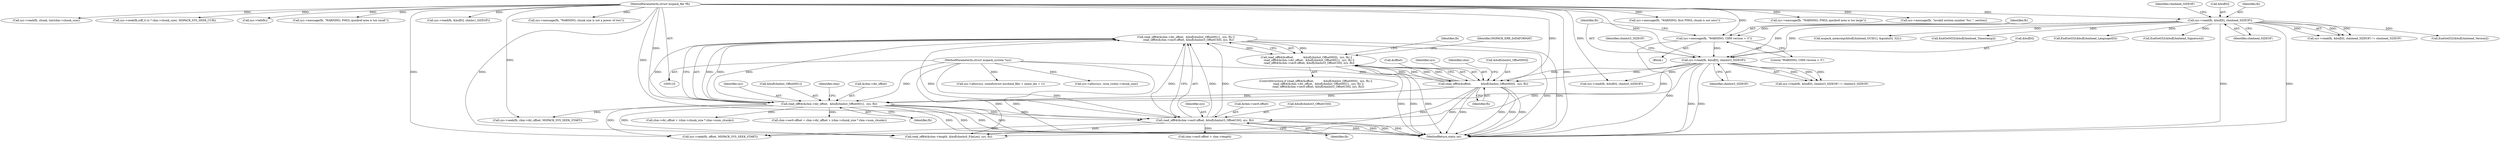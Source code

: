 digraph "0_libmspack_72e70a921f0f07fee748aec2274b30784e1d312a@API" {
"1000332" [label="(Call,read_off64(&chm->dir_offset,  &buf[chmhst_OffsetHS1],  sys, fh) ||\n      read_off64(&chm->sec0.offset, &buf[chmhst3_OffsetCS0], sys, fh))"];
"1000333" [label="(Call,read_off64(&chm->dir_offset,  &buf[chmhst_OffsetHS1],  sys, fh))"];
"1000310" [label="(Call,sys->read(fh, &buf[0], chmhst3_SIZEOF))"];
"1000305" [label="(Call,sys->message(fh, \"WARNING; CHM version > 3\"))"];
"1000233" [label="(Call,sys->read(fh, &buf[0], chmhead_SIZEOF))"];
"1000127" [label="(MethodParameterIn,struct mspack_file *fh)"];
"1000323" [label="(Call,read_off64(&offset,           &buf[chmhst_OffsetHS0],  sys, fh))"];
"1000126" [label="(MethodParameterIn,struct mspack_system *sys)"];
"1000344" [label="(Call,read_off64(&chm->sec0.offset, &buf[chmhst3_OffsetCS0], sys, fh))"];
"1000322" [label="(Call,read_off64(&offset,           &buf[chmhst_OffsetHS0],  sys, fh) ||\n      read_off64(&chm->dir_offset,  &buf[chmhst_OffsetHS1],  sys, fh) ||\n      read_off64(&chm->sec0.offset, &buf[chmhst3_OffsetCS0], sys, fh))"];
"1000312" [label="(Call,&buf[0])"];
"1000361" [label="(Call,sys->seek(fh, offset, MSPACK_SYS_SEEK_START))"];
"1000837" [label="(Call,sys->alloc(sys, sizeof(struct mschmd_file) + name_len + 1))"];
"1000234" [label="(Identifier,fh)"];
"1000351" [label="(Call,&buf[chmhst3_OffsetCS0])"];
"1000316" [label="(Identifier,chmhst3_SIZEOF)"];
"1000307" [label="(Literal,\"WARNING; CHM version > 3\")"];
"1000305" [label="(Call,sys->message(fh, \"WARNING; CHM version > 3\"))"];
"1000596" [label="(Call,sys->message(fh, \"WARNING; first PMGL chunk is not zero\"))"];
"1000744" [label="(Call,sys->message(fh, \"WARNING; PMGL quickref area is too large\"))"];
"1000126" [label="(MethodParameterIn,struct mspack_system *sys)"];
"1000826" [label="(Call,sys->message(fh, \"invalid section number '%u'.\", section))"];
"1000362" [label="(Identifier,fh)"];
"1000690" [label="(Call,sys->read(fh, chunk, (int)chm->chunk_size))"];
"1000324" [label="(Call,&offset)"];
"1000643" [label="(Call,sys->seek(fh,(off_t) (x * chm->chunk_size), MSPACK_SYS_SEEK_CUR))"];
"1000323" [label="(Call,read_off64(&offset,           &buf[chmhst_OffsetHS0],  sys, fh))"];
"1000423" [label="(Call,sys->tell(fh))"];
"1000317" [label="(Identifier,chmhst3_SIZEOF)"];
"1000306" [label="(Identifier,fh)"];
"1000726" [label="(Call,sys->message(fh, \"WARNING; PMGL quickref area is too small\"))"];
"1000330" [label="(Identifier,sys)"];
"1000370" [label="(Call,sys->read(fh, &buf[0], chmhs0_SIZEOF))"];
"1000233" [label="(Call,sys->read(fh, &buf[0], chmhead_SIZEOF))"];
"1000127" [label="(MethodParameterIn,struct mspack_file *fh)"];
"1000332" [label="(Call,read_off64(&chm->dir_offset,  &buf[chmhst_OffsetHS1],  sys, fh) ||\n      read_off64(&chm->sec0.offset, &buf[chmhst3_OffsetCS0], sys, fh))"];
"1000232" [label="(Call,sys->read(fh, &buf[0], chmhead_SIZEOF) != chmhead_SIZEOF)"];
"1000408" [label="(Call,sys->read(fh, &buf[0], chmhs1_SIZEOF))"];
"1000513" [label="(Call,chm->sec0.offset > chm->length)"];
"1000355" [label="(Identifier,sys)"];
"1000342" [label="(Identifier,sys)"];
"1000311" [label="(Identifier,fh)"];
"1000304" [label="(Block,)"];
"1000356" [label="(Identifier,fh)"];
"1000275" [label="(Call,EndGetI32(&buf[chmhead_Version]))"];
"1000495" [label="(Call,chm->sec0.offset = chm->dir_offset + (chm->chunk_size * chm->num_chunks))"];
"1000257" [label="(Call,mspack_memcmp(&buf[chmhead_GUID1], &guids[0], 32L))"];
"1000284" [label="(Call,EndGetM32(&buf[chmhead_Timestamp]))"];
"1000343" [label="(Identifier,fh)"];
"1000336" [label="(Identifier,chm)"];
"1000671" [label="(Call,sys->alloc(sys, (size_t)chm->chunk_size))"];
"1000310" [label="(Call,sys->read(fh, &buf[0], chmhst3_SIZEOF))"];
"1000331" [label="(Identifier,fh)"];
"1000293" [label="(Call,EndGetI32(&buf[chmhead_LanguageID]))"];
"1000359" [label="(Identifier,MSPACK_ERR_DATAFORMAT)"];
"1000397" [label="(Call,sys->seek(fh, chm->dir_offset, MSPACK_SYS_SEEK_START))"];
"1000586" [label="(Call,sys->message(fh, \"WARNING; chunk size is not a power of two\"))"];
"1000345" [label="(Call,&chm->sec0.offset)"];
"1000338" [label="(Call,&buf[chmhst_OffsetHS1])"];
"1000501" [label="(Call,chm->dir_offset + (chm->chunk_size * chm->num_chunks))"];
"1000333" [label="(Call,read_off64(&chm->dir_offset,  &buf[chmhst_OffsetHS1],  sys, fh))"];
"1000326" [label="(Call,&buf[chmhst_OffsetHS0])"];
"1000322" [label="(Call,read_off64(&offset,           &buf[chmhst_OffsetHS0],  sys, fh) ||\n      read_off64(&chm->dir_offset,  &buf[chmhst_OffsetHS1],  sys, fh) ||\n      read_off64(&chm->sec0.offset, &buf[chmhst3_OffsetCS0], sys, fh))"];
"1000246" [label="(Call,EndGetI32(&buf[chmhead_Signature]))"];
"1001071" [label="(MethodReturn,static int)"];
"1000344" [label="(Call,read_off64(&chm->sec0.offset, &buf[chmhst3_OffsetCS0], sys, fh))"];
"1000240" [label="(Identifier,chmhead_SIZEOF)"];
"1000321" [label="(ControlStructure,if (read_off64(&offset,           &buf[chmhst_OffsetHS0],  sys, fh) ||\n      read_off64(&chm->dir_offset,  &buf[chmhst_OffsetHS1],  sys, fh) ||\n      read_off64(&chm->sec0.offset, &buf[chmhst3_OffsetCS0], sys, fh)))"];
"1000348" [label="(Identifier,chm)"];
"1000382" [label="(Call,read_off64(&chm->length, &buf[chmhs0_FileLen], sys, fh))"];
"1000239" [label="(Identifier,chmhead_SIZEOF)"];
"1000235" [label="(Call,&buf[0])"];
"1000334" [label="(Call,&chm->dir_offset)"];
"1000309" [label="(Call,sys->read(fh, &buf[0], chmhst3_SIZEOF) != chmhst3_SIZEOF)"];
"1000332" -> "1000322"  [label="AST: "];
"1000332" -> "1000333"  [label="CFG: "];
"1000332" -> "1000344"  [label="CFG: "];
"1000333" -> "1000332"  [label="AST: "];
"1000344" -> "1000332"  [label="AST: "];
"1000322" -> "1000332"  [label="CFG: "];
"1000332" -> "1001071"  [label="DDG: "];
"1000332" -> "1001071"  [label="DDG: "];
"1000332" -> "1000322"  [label="DDG: "];
"1000332" -> "1000322"  [label="DDG: "];
"1000333" -> "1000332"  [label="DDG: "];
"1000333" -> "1000332"  [label="DDG: "];
"1000333" -> "1000332"  [label="DDG: "];
"1000333" -> "1000332"  [label="DDG: "];
"1000344" -> "1000332"  [label="DDG: "];
"1000344" -> "1000332"  [label="DDG: "];
"1000344" -> "1000332"  [label="DDG: "];
"1000344" -> "1000332"  [label="DDG: "];
"1000333" -> "1000343"  [label="CFG: "];
"1000334" -> "1000333"  [label="AST: "];
"1000338" -> "1000333"  [label="AST: "];
"1000342" -> "1000333"  [label="AST: "];
"1000343" -> "1000333"  [label="AST: "];
"1000348" -> "1000333"  [label="CFG: "];
"1000333" -> "1001071"  [label="DDG: "];
"1000333" -> "1001071"  [label="DDG: "];
"1000333" -> "1001071"  [label="DDG: "];
"1000333" -> "1001071"  [label="DDG: "];
"1000310" -> "1000333"  [label="DDG: "];
"1000323" -> "1000333"  [label="DDG: "];
"1000323" -> "1000333"  [label="DDG: "];
"1000126" -> "1000333"  [label="DDG: "];
"1000127" -> "1000333"  [label="DDG: "];
"1000333" -> "1000344"  [label="DDG: "];
"1000333" -> "1000344"  [label="DDG: "];
"1000333" -> "1000361"  [label="DDG: "];
"1000333" -> "1000382"  [label="DDG: "];
"1000333" -> "1000397"  [label="DDG: "];
"1000333" -> "1000495"  [label="DDG: "];
"1000333" -> "1000501"  [label="DDG: "];
"1000310" -> "1000309"  [label="AST: "];
"1000310" -> "1000316"  [label="CFG: "];
"1000311" -> "1000310"  [label="AST: "];
"1000312" -> "1000310"  [label="AST: "];
"1000316" -> "1000310"  [label="AST: "];
"1000317" -> "1000310"  [label="CFG: "];
"1000310" -> "1001071"  [label="DDG: "];
"1000310" -> "1001071"  [label="DDG: "];
"1000310" -> "1000309"  [label="DDG: "];
"1000310" -> "1000309"  [label="DDG: "];
"1000310" -> "1000309"  [label="DDG: "];
"1000305" -> "1000310"  [label="DDG: "];
"1000233" -> "1000310"  [label="DDG: "];
"1000233" -> "1000310"  [label="DDG: "];
"1000127" -> "1000310"  [label="DDG: "];
"1000310" -> "1000323"  [label="DDG: "];
"1000310" -> "1000323"  [label="DDG: "];
"1000310" -> "1000344"  [label="DDG: "];
"1000310" -> "1000370"  [label="DDG: "];
"1000305" -> "1000304"  [label="AST: "];
"1000305" -> "1000307"  [label="CFG: "];
"1000306" -> "1000305"  [label="AST: "];
"1000307" -> "1000305"  [label="AST: "];
"1000311" -> "1000305"  [label="CFG: "];
"1000305" -> "1001071"  [label="DDG: "];
"1000233" -> "1000305"  [label="DDG: "];
"1000127" -> "1000305"  [label="DDG: "];
"1000233" -> "1000232"  [label="AST: "];
"1000233" -> "1000239"  [label="CFG: "];
"1000234" -> "1000233"  [label="AST: "];
"1000235" -> "1000233"  [label="AST: "];
"1000239" -> "1000233"  [label="AST: "];
"1000240" -> "1000233"  [label="CFG: "];
"1000233" -> "1001071"  [label="DDG: "];
"1000233" -> "1001071"  [label="DDG: "];
"1000233" -> "1000232"  [label="DDG: "];
"1000233" -> "1000232"  [label="DDG: "];
"1000233" -> "1000232"  [label="DDG: "];
"1000127" -> "1000233"  [label="DDG: "];
"1000233" -> "1000246"  [label="DDG: "];
"1000233" -> "1000257"  [label="DDG: "];
"1000233" -> "1000275"  [label="DDG: "];
"1000233" -> "1000284"  [label="DDG: "];
"1000233" -> "1000293"  [label="DDG: "];
"1000127" -> "1000125"  [label="AST: "];
"1000127" -> "1001071"  [label="DDG: "];
"1000127" -> "1000323"  [label="DDG: "];
"1000127" -> "1000344"  [label="DDG: "];
"1000127" -> "1000361"  [label="DDG: "];
"1000127" -> "1000370"  [label="DDG: "];
"1000127" -> "1000382"  [label="DDG: "];
"1000127" -> "1000397"  [label="DDG: "];
"1000127" -> "1000408"  [label="DDG: "];
"1000127" -> "1000423"  [label="DDG: "];
"1000127" -> "1000586"  [label="DDG: "];
"1000127" -> "1000596"  [label="DDG: "];
"1000127" -> "1000643"  [label="DDG: "];
"1000127" -> "1000690"  [label="DDG: "];
"1000127" -> "1000726"  [label="DDG: "];
"1000127" -> "1000744"  [label="DDG: "];
"1000127" -> "1000826"  [label="DDG: "];
"1000323" -> "1000322"  [label="AST: "];
"1000323" -> "1000331"  [label="CFG: "];
"1000324" -> "1000323"  [label="AST: "];
"1000326" -> "1000323"  [label="AST: "];
"1000330" -> "1000323"  [label="AST: "];
"1000331" -> "1000323"  [label="AST: "];
"1000336" -> "1000323"  [label="CFG: "];
"1000322" -> "1000323"  [label="CFG: "];
"1000323" -> "1001071"  [label="DDG: "];
"1000323" -> "1001071"  [label="DDG: "];
"1000323" -> "1001071"  [label="DDG: "];
"1000323" -> "1001071"  [label="DDG: "];
"1000323" -> "1000322"  [label="DDG: "];
"1000323" -> "1000322"  [label="DDG: "];
"1000323" -> "1000322"  [label="DDG: "];
"1000323" -> "1000322"  [label="DDG: "];
"1000126" -> "1000323"  [label="DDG: "];
"1000323" -> "1000361"  [label="DDG: "];
"1000323" -> "1000382"  [label="DDG: "];
"1000126" -> "1000125"  [label="AST: "];
"1000126" -> "1001071"  [label="DDG: "];
"1000126" -> "1000344"  [label="DDG: "];
"1000126" -> "1000382"  [label="DDG: "];
"1000126" -> "1000671"  [label="DDG: "];
"1000126" -> "1000837"  [label="DDG: "];
"1000344" -> "1000356"  [label="CFG: "];
"1000345" -> "1000344"  [label="AST: "];
"1000351" -> "1000344"  [label="AST: "];
"1000355" -> "1000344"  [label="AST: "];
"1000356" -> "1000344"  [label="AST: "];
"1000344" -> "1001071"  [label="DDG: "];
"1000344" -> "1001071"  [label="DDG: "];
"1000344" -> "1001071"  [label="DDG: "];
"1000344" -> "1001071"  [label="DDG: "];
"1000344" -> "1000361"  [label="DDG: "];
"1000344" -> "1000382"  [label="DDG: "];
"1000344" -> "1000513"  [label="DDG: "];
"1000322" -> "1000321"  [label="AST: "];
"1000359" -> "1000322"  [label="CFG: "];
"1000362" -> "1000322"  [label="CFG: "];
"1000322" -> "1001071"  [label="DDG: "];
"1000322" -> "1001071"  [label="DDG: "];
"1000322" -> "1001071"  [label="DDG: "];
}
